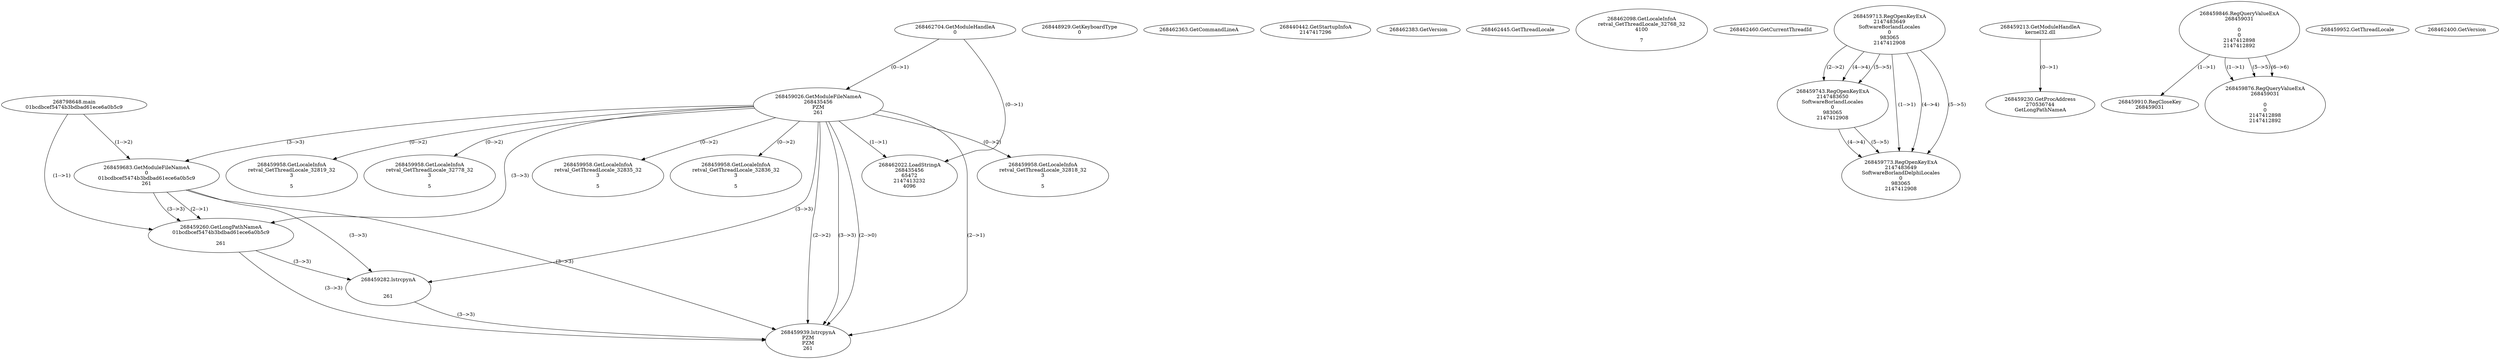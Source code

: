 // Global SCDG with merge call
digraph {
	0 [label="268798648.main
01bcdbcef5474b3bdbad61ece6a0b5c9"]
	1 [label="268462704.GetModuleHandleA
0"]
	2 [label="268448929.GetKeyboardType
0"]
	3 [label="268462363.GetCommandLineA
"]
	4 [label="268440442.GetStartupInfoA
2147417296"]
	5 [label="268462383.GetVersion
"]
	6 [label="268462445.GetThreadLocale
"]
	7 [label="268462098.GetLocaleInfoA
retval_GetThreadLocale_32768_32
4100

7"]
	8 [label="268462460.GetCurrentThreadId
"]
	9 [label="268459026.GetModuleFileNameA
268435456
PZM
261"]
	1 -> 9 [label="(0-->1)"]
	10 [label="268459683.GetModuleFileNameA
0
01bcdbcef5474b3bdbad61ece6a0b5c9
261"]
	0 -> 10 [label="(1-->2)"]
	9 -> 10 [label="(3-->3)"]
	11 [label="268459713.RegOpenKeyExA
2147483649
Software\Borland\Locales
0
983065
2147412908"]
	12 [label="268459213.GetModuleHandleA
kernel32.dll"]
	13 [label="268459230.GetProcAddress
270536744
GetLongPathNameA"]
	12 -> 13 [label="(0-->1)"]
	14 [label="268459260.GetLongPathNameA
01bcdbcef5474b3bdbad61ece6a0b5c9

261"]
	0 -> 14 [label="(1-->1)"]
	10 -> 14 [label="(2-->1)"]
	9 -> 14 [label="(3-->3)"]
	10 -> 14 [label="(3-->3)"]
	15 [label="268459282.lstrcpynA


261"]
	9 -> 15 [label="(3-->3)"]
	10 -> 15 [label="(3-->3)"]
	14 -> 15 [label="(3-->3)"]
	16 [label="268459846.RegQueryValueExA
268459031

0
0
2147412898
2147412892"]
	17 [label="268459910.RegCloseKey
268459031"]
	16 -> 17 [label="(1-->1)"]
	18 [label="268459939.lstrcpynA
PZM
PZM
261"]
	9 -> 18 [label="(2-->1)"]
	9 -> 18 [label="(2-->2)"]
	9 -> 18 [label="(3-->3)"]
	10 -> 18 [label="(3-->3)"]
	14 -> 18 [label="(3-->3)"]
	15 -> 18 [label="(3-->3)"]
	9 -> 18 [label="(2-->0)"]
	19 [label="268459952.GetThreadLocale
"]
	20 [label="268459958.GetLocaleInfoA
retval_GetThreadLocale_32818_32
3

5"]
	9 -> 20 [label="(0-->2)"]
	21 [label="268462022.LoadStringA
268435456
65472
2147413232
4096"]
	1 -> 21 [label="(0-->1)"]
	9 -> 21 [label="(1-->1)"]
	22 [label="268459743.RegOpenKeyExA
2147483650
Software\Borland\Locales
0
983065
2147412908"]
	11 -> 22 [label="(2-->2)"]
	11 -> 22 [label="(4-->4)"]
	11 -> 22 [label="(5-->5)"]
	23 [label="268459773.RegOpenKeyExA
2147483649
Software\Borland\Delphi\Locales
0
983065
2147412908"]
	11 -> 23 [label="(1-->1)"]
	11 -> 23 [label="(4-->4)"]
	22 -> 23 [label="(4-->4)"]
	11 -> 23 [label="(5-->5)"]
	22 -> 23 [label="(5-->5)"]
	24 [label="268459958.GetLocaleInfoA
retval_GetThreadLocale_32819_32
3

5"]
	9 -> 24 [label="(0-->2)"]
	25 [label="268462400.GetVersion
"]
	26 [label="268459958.GetLocaleInfoA
retval_GetThreadLocale_32778_32
3

5"]
	9 -> 26 [label="(0-->2)"]
	27 [label="268459876.RegQueryValueExA
268459031

0
0
2147412898
2147412892"]
	16 -> 27 [label="(1-->1)"]
	16 -> 27 [label="(5-->5)"]
	16 -> 27 [label="(6-->6)"]
	28 [label="268459958.GetLocaleInfoA
retval_GetThreadLocale_32835_32
3

5"]
	9 -> 28 [label="(0-->2)"]
	29 [label="268459958.GetLocaleInfoA
retval_GetThreadLocale_32836_32
3

5"]
	9 -> 29 [label="(0-->2)"]
}
